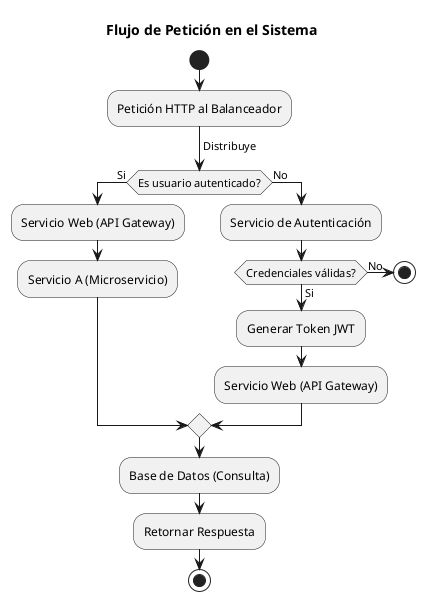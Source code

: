 @startuml 
title Flujo de Petición en el Sistema

start

:Petición HTTP al Balanceador;
-> Distribuye;
if (Es usuario autenticado?) then (Si)
  :Servicio Web (API Gateway);
  :Servicio A (Microservicio);
else (No)
  :Servicio de Autenticación;
  if (Credenciales válidas?) then (Si)
    :Generar Token JWT;
    :Servicio Web (API Gateway);
  else (No)
    stop
  endif
endif

:Base de Datos (Consulta);
:Retornar Respuesta;

stop
@enduml